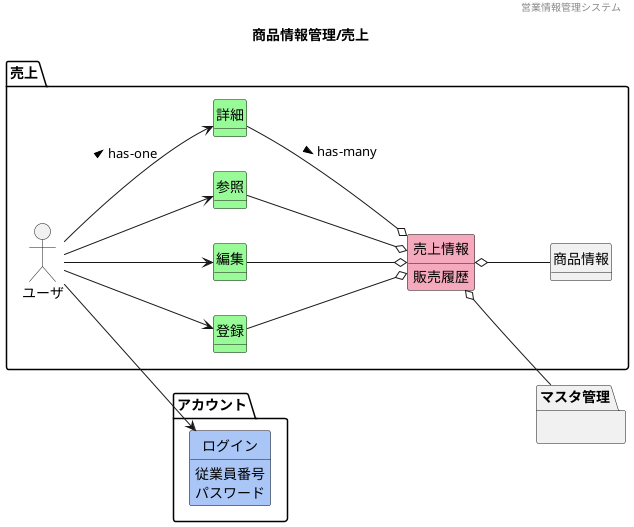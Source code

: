 @startuml images/商品情報管理/売上
' ヘッダー
header 営業情報管理システム
' タイトル
title 商品情報管理/売上
' 
hide circle
' 
hide method
left to right direction

package "アカウント"{
    class "ログイン" #A9C6F6
}

package "売上" {
    'ユーザや外部システム
    mix_actor "ユーザ"
    class "登録" #98fb98
    class "編集" #98fb98
    class "参照" #98fb98
    class "詳細" #98fb98
    class "売上情報" #F5A9BC
    class "商品情報"
}
    package "マスタ管理"{
    }
    ' class "" #F5A9BC
    ' class "" #ffd700

    'モデル同士の関係
    ユーザ --> 参照
    ユーザ --> 登録
    ユーザ --> 編集
    ユーザ --> 詳細 : > has-one
    ユーザ --> ログイン
    参照 --o 売上情報
    登録 --o 売上情報
    編集 --o 売上情報
    詳細 --o 売上情報 : > has-many
    売上情報 o-- 商品情報
    売上情報 o-- マスタ管理

    'ドメインクラスの属性
    ' 商品情報 : 型番
    ' 商品情報 : 商品コード
    ' 商品情報 : JANコード
    ' 商品情報 : 商品画像
    ' 商品情報 : 在庫場所
    ' 商品情報 : カテゴリ
    ' 商品情報 : 仕入価格
    売上情報 : 販売履歴
    ログイン : 従業員番号
    ログイン : パスワード




@enduml